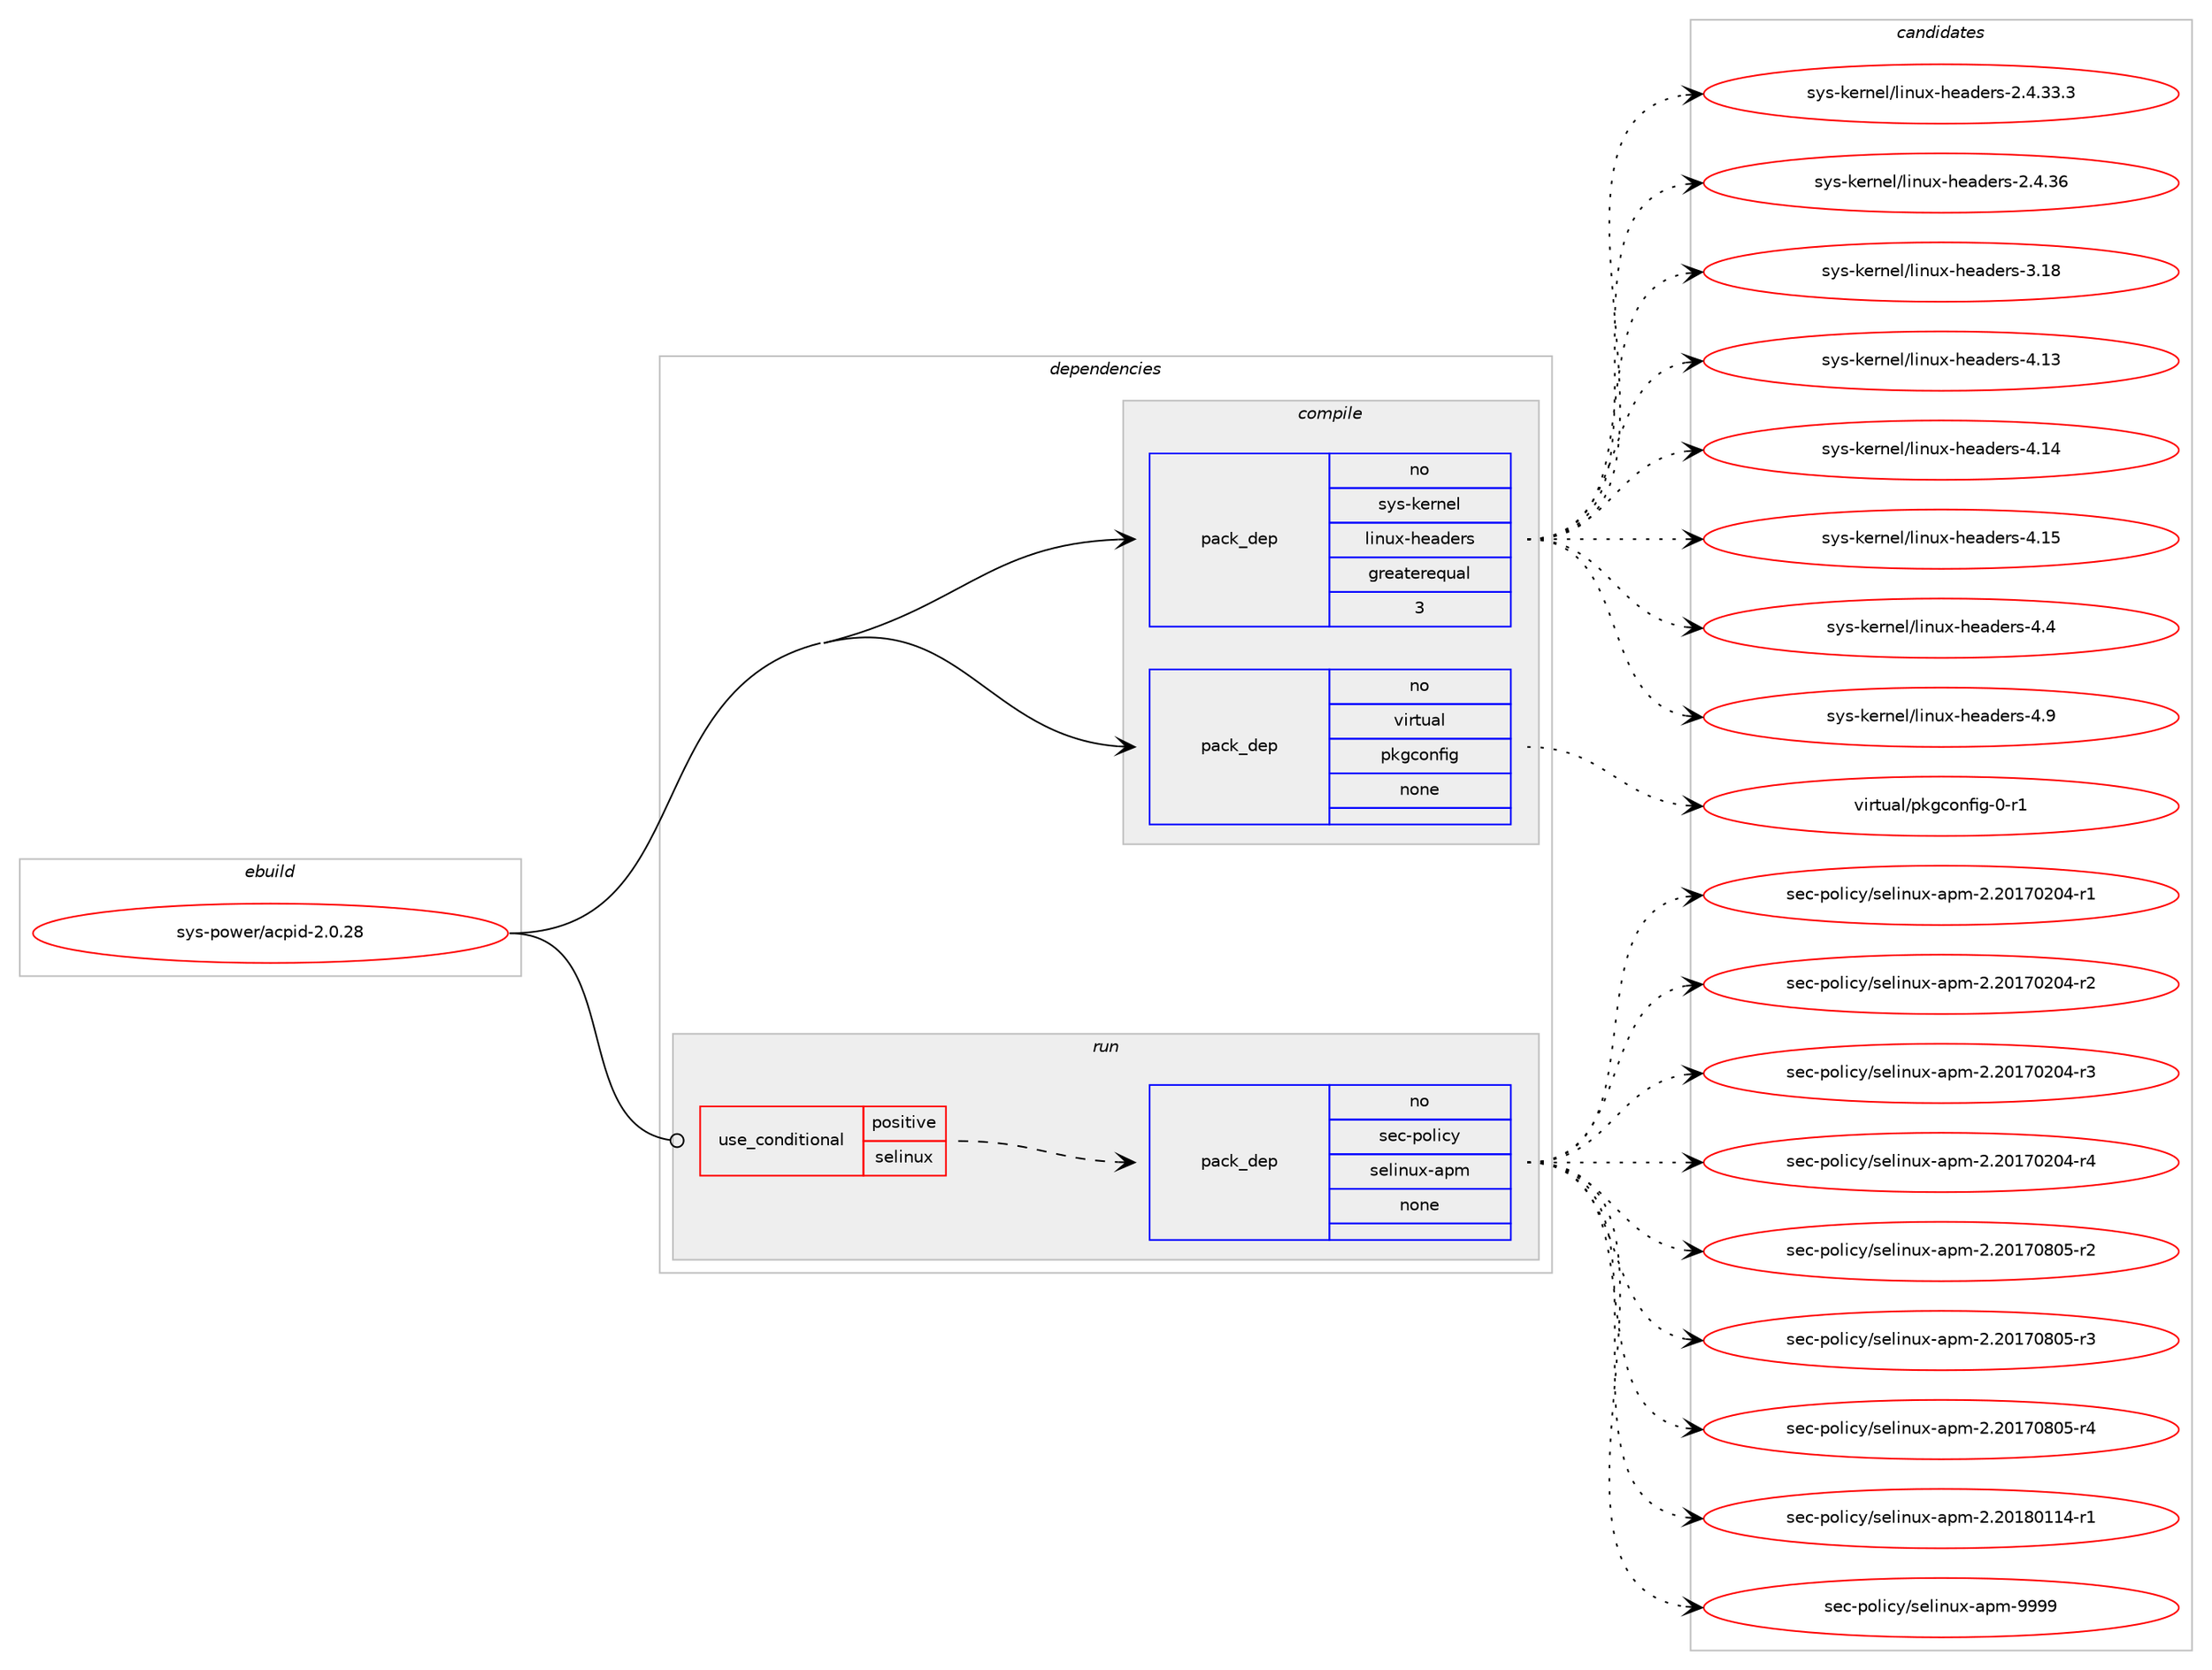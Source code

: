 digraph prolog {

# *************
# Graph options
# *************

newrank=true;
concentrate=true;
compound=true;
graph [rankdir=LR,fontname=Helvetica,fontsize=10,ranksep=1.5];#, ranksep=2.5, nodesep=0.2];
edge  [arrowhead=vee];
node  [fontname=Helvetica,fontsize=10];

# **********
# The ebuild
# **********

subgraph cluster_leftcol {
color=gray;
rank=same;
label=<<i>ebuild</i>>;
id [label="sys-power/acpid-2.0.28", color=red, width=4, href="../sys-power/acpid-2.0.28.svg"];
}

# ****************
# The dependencies
# ****************

subgraph cluster_midcol {
color=gray;
label=<<i>dependencies</i>>;
subgraph cluster_compile {
fillcolor="#eeeeee";
style=filled;
label=<<i>compile</i>>;
subgraph pack6594 {
dependency7523 [label=<<TABLE BORDER="0" CELLBORDER="1" CELLSPACING="0" CELLPADDING="4" WIDTH="220"><TR><TD ROWSPAN="6" CELLPADDING="30">pack_dep</TD></TR><TR><TD WIDTH="110">no</TD></TR><TR><TD>sys-kernel</TD></TR><TR><TD>linux-headers</TD></TR><TR><TD>greaterequal</TD></TR><TR><TD>3</TD></TR></TABLE>>, shape=none, color=blue];
}
id:e -> dependency7523:w [weight=20,style="solid",arrowhead="vee"];
subgraph pack6595 {
dependency7524 [label=<<TABLE BORDER="0" CELLBORDER="1" CELLSPACING="0" CELLPADDING="4" WIDTH="220"><TR><TD ROWSPAN="6" CELLPADDING="30">pack_dep</TD></TR><TR><TD WIDTH="110">no</TD></TR><TR><TD>virtual</TD></TR><TR><TD>pkgconfig</TD></TR><TR><TD>none</TD></TR><TR><TD></TD></TR></TABLE>>, shape=none, color=blue];
}
id:e -> dependency7524:w [weight=20,style="solid",arrowhead="vee"];
}
subgraph cluster_compileandrun {
fillcolor="#eeeeee";
style=filled;
label=<<i>compile and run</i>>;
}
subgraph cluster_run {
fillcolor="#eeeeee";
style=filled;
label=<<i>run</i>>;
subgraph cond852 {
dependency7525 [label=<<TABLE BORDER="0" CELLBORDER="1" CELLSPACING="0" CELLPADDING="4"><TR><TD ROWSPAN="3" CELLPADDING="10">use_conditional</TD></TR><TR><TD>positive</TD></TR><TR><TD>selinux</TD></TR></TABLE>>, shape=none, color=red];
subgraph pack6596 {
dependency7526 [label=<<TABLE BORDER="0" CELLBORDER="1" CELLSPACING="0" CELLPADDING="4" WIDTH="220"><TR><TD ROWSPAN="6" CELLPADDING="30">pack_dep</TD></TR><TR><TD WIDTH="110">no</TD></TR><TR><TD>sec-policy</TD></TR><TR><TD>selinux-apm</TD></TR><TR><TD>none</TD></TR><TR><TD></TD></TR></TABLE>>, shape=none, color=blue];
}
dependency7525:e -> dependency7526:w [weight=20,style="dashed",arrowhead="vee"];
}
id:e -> dependency7525:w [weight=20,style="solid",arrowhead="odot"];
}
}

# **************
# The candidates
# **************

subgraph cluster_choices {
rank=same;
color=gray;
label=<<i>candidates</i>>;

subgraph choice6594 {
color=black;
nodesep=1;
choice11512111545107101114110101108471081051101171204510410197100101114115455046524651514651 [label="sys-kernel/linux-headers-2.4.33.3", color=red, width=4,href="../sys-kernel/linux-headers-2.4.33.3.svg"];
choice1151211154510710111411010110847108105110117120451041019710010111411545504652465154 [label="sys-kernel/linux-headers-2.4.36", color=red, width=4,href="../sys-kernel/linux-headers-2.4.36.svg"];
choice115121115451071011141101011084710810511011712045104101971001011141154551464956 [label="sys-kernel/linux-headers-3.18", color=red, width=4,href="../sys-kernel/linux-headers-3.18.svg"];
choice115121115451071011141101011084710810511011712045104101971001011141154552464951 [label="sys-kernel/linux-headers-4.13", color=red, width=4,href="../sys-kernel/linux-headers-4.13.svg"];
choice115121115451071011141101011084710810511011712045104101971001011141154552464952 [label="sys-kernel/linux-headers-4.14", color=red, width=4,href="../sys-kernel/linux-headers-4.14.svg"];
choice115121115451071011141101011084710810511011712045104101971001011141154552464953 [label="sys-kernel/linux-headers-4.15", color=red, width=4,href="../sys-kernel/linux-headers-4.15.svg"];
choice1151211154510710111411010110847108105110117120451041019710010111411545524652 [label="sys-kernel/linux-headers-4.4", color=red, width=4,href="../sys-kernel/linux-headers-4.4.svg"];
choice1151211154510710111411010110847108105110117120451041019710010111411545524657 [label="sys-kernel/linux-headers-4.9", color=red, width=4,href="../sys-kernel/linux-headers-4.9.svg"];
dependency7523:e -> choice11512111545107101114110101108471081051101171204510410197100101114115455046524651514651:w [style=dotted,weight="100"];
dependency7523:e -> choice1151211154510710111411010110847108105110117120451041019710010111411545504652465154:w [style=dotted,weight="100"];
dependency7523:e -> choice115121115451071011141101011084710810511011712045104101971001011141154551464956:w [style=dotted,weight="100"];
dependency7523:e -> choice115121115451071011141101011084710810511011712045104101971001011141154552464951:w [style=dotted,weight="100"];
dependency7523:e -> choice115121115451071011141101011084710810511011712045104101971001011141154552464952:w [style=dotted,weight="100"];
dependency7523:e -> choice115121115451071011141101011084710810511011712045104101971001011141154552464953:w [style=dotted,weight="100"];
dependency7523:e -> choice1151211154510710111411010110847108105110117120451041019710010111411545524652:w [style=dotted,weight="100"];
dependency7523:e -> choice1151211154510710111411010110847108105110117120451041019710010111411545524657:w [style=dotted,weight="100"];
}
subgraph choice6595 {
color=black;
nodesep=1;
choice11810511411611797108471121071039911111010210510345484511449 [label="virtual/pkgconfig-0-r1", color=red, width=4,href="../virtual/pkgconfig-0-r1.svg"];
dependency7524:e -> choice11810511411611797108471121071039911111010210510345484511449:w [style=dotted,weight="100"];
}
subgraph choice6596 {
color=black;
nodesep=1;
choice11510199451121111081059912147115101108105110117120459711210945504650484955485048524511449 [label="sec-policy/selinux-apm-2.20170204-r1", color=red, width=4,href="../sec-policy/selinux-apm-2.20170204-r1.svg"];
choice11510199451121111081059912147115101108105110117120459711210945504650484955485048524511450 [label="sec-policy/selinux-apm-2.20170204-r2", color=red, width=4,href="../sec-policy/selinux-apm-2.20170204-r2.svg"];
choice11510199451121111081059912147115101108105110117120459711210945504650484955485048524511451 [label="sec-policy/selinux-apm-2.20170204-r3", color=red, width=4,href="../sec-policy/selinux-apm-2.20170204-r3.svg"];
choice11510199451121111081059912147115101108105110117120459711210945504650484955485048524511452 [label="sec-policy/selinux-apm-2.20170204-r4", color=red, width=4,href="../sec-policy/selinux-apm-2.20170204-r4.svg"];
choice11510199451121111081059912147115101108105110117120459711210945504650484955485648534511450 [label="sec-policy/selinux-apm-2.20170805-r2", color=red, width=4,href="../sec-policy/selinux-apm-2.20170805-r2.svg"];
choice11510199451121111081059912147115101108105110117120459711210945504650484955485648534511451 [label="sec-policy/selinux-apm-2.20170805-r3", color=red, width=4,href="../sec-policy/selinux-apm-2.20170805-r3.svg"];
choice11510199451121111081059912147115101108105110117120459711210945504650484955485648534511452 [label="sec-policy/selinux-apm-2.20170805-r4", color=red, width=4,href="../sec-policy/selinux-apm-2.20170805-r4.svg"];
choice11510199451121111081059912147115101108105110117120459711210945504650484956484949524511449 [label="sec-policy/selinux-apm-2.20180114-r1", color=red, width=4,href="../sec-policy/selinux-apm-2.20180114-r1.svg"];
choice1151019945112111108105991214711510110810511011712045971121094557575757 [label="sec-policy/selinux-apm-9999", color=red, width=4,href="../sec-policy/selinux-apm-9999.svg"];
dependency7526:e -> choice11510199451121111081059912147115101108105110117120459711210945504650484955485048524511449:w [style=dotted,weight="100"];
dependency7526:e -> choice11510199451121111081059912147115101108105110117120459711210945504650484955485048524511450:w [style=dotted,weight="100"];
dependency7526:e -> choice11510199451121111081059912147115101108105110117120459711210945504650484955485048524511451:w [style=dotted,weight="100"];
dependency7526:e -> choice11510199451121111081059912147115101108105110117120459711210945504650484955485048524511452:w [style=dotted,weight="100"];
dependency7526:e -> choice11510199451121111081059912147115101108105110117120459711210945504650484955485648534511450:w [style=dotted,weight="100"];
dependency7526:e -> choice11510199451121111081059912147115101108105110117120459711210945504650484955485648534511451:w [style=dotted,weight="100"];
dependency7526:e -> choice11510199451121111081059912147115101108105110117120459711210945504650484955485648534511452:w [style=dotted,weight="100"];
dependency7526:e -> choice11510199451121111081059912147115101108105110117120459711210945504650484956484949524511449:w [style=dotted,weight="100"];
dependency7526:e -> choice1151019945112111108105991214711510110810511011712045971121094557575757:w [style=dotted,weight="100"];
}
}

}

